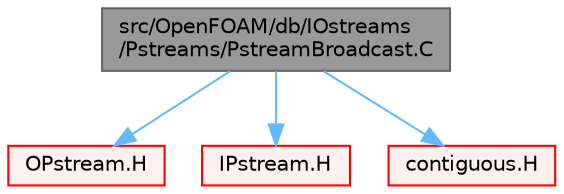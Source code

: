 digraph "src/OpenFOAM/db/IOstreams/Pstreams/PstreamBroadcast.C"
{
 // LATEX_PDF_SIZE
  bgcolor="transparent";
  edge [fontname=Helvetica,fontsize=10,labelfontname=Helvetica,labelfontsize=10];
  node [fontname=Helvetica,fontsize=10,shape=box,height=0.2,width=0.4];
  Node1 [id="Node000001",label="src/OpenFOAM/db/IOstreams\l/Pstreams/PstreamBroadcast.C",height=0.2,width=0.4,color="gray40", fillcolor="grey60", style="filled", fontcolor="black",tooltip=" "];
  Node1 -> Node2 [id="edge1_Node000001_Node000002",color="steelblue1",style="solid",tooltip=" "];
  Node2 [id="Node000002",label="OPstream.H",height=0.2,width=0.4,color="red", fillcolor="#FFF0F0", style="filled",URL="$OPstream_8H.html",tooltip=" "];
  Node1 -> Node147 [id="edge2_Node000001_Node000147",color="steelblue1",style="solid",tooltip=" "];
  Node147 [id="Node000147",label="IPstream.H",height=0.2,width=0.4,color="red", fillcolor="#FFF0F0", style="filled",URL="$IPstream_8H.html",tooltip=" "];
  Node1 -> Node82 [id="edge3_Node000001_Node000082",color="steelblue1",style="solid",tooltip=" "];
  Node82 [id="Node000082",label="contiguous.H",height=0.2,width=0.4,color="red", fillcolor="#FFF0F0", style="filled",URL="$contiguous_8H.html",tooltip=" "];
}

